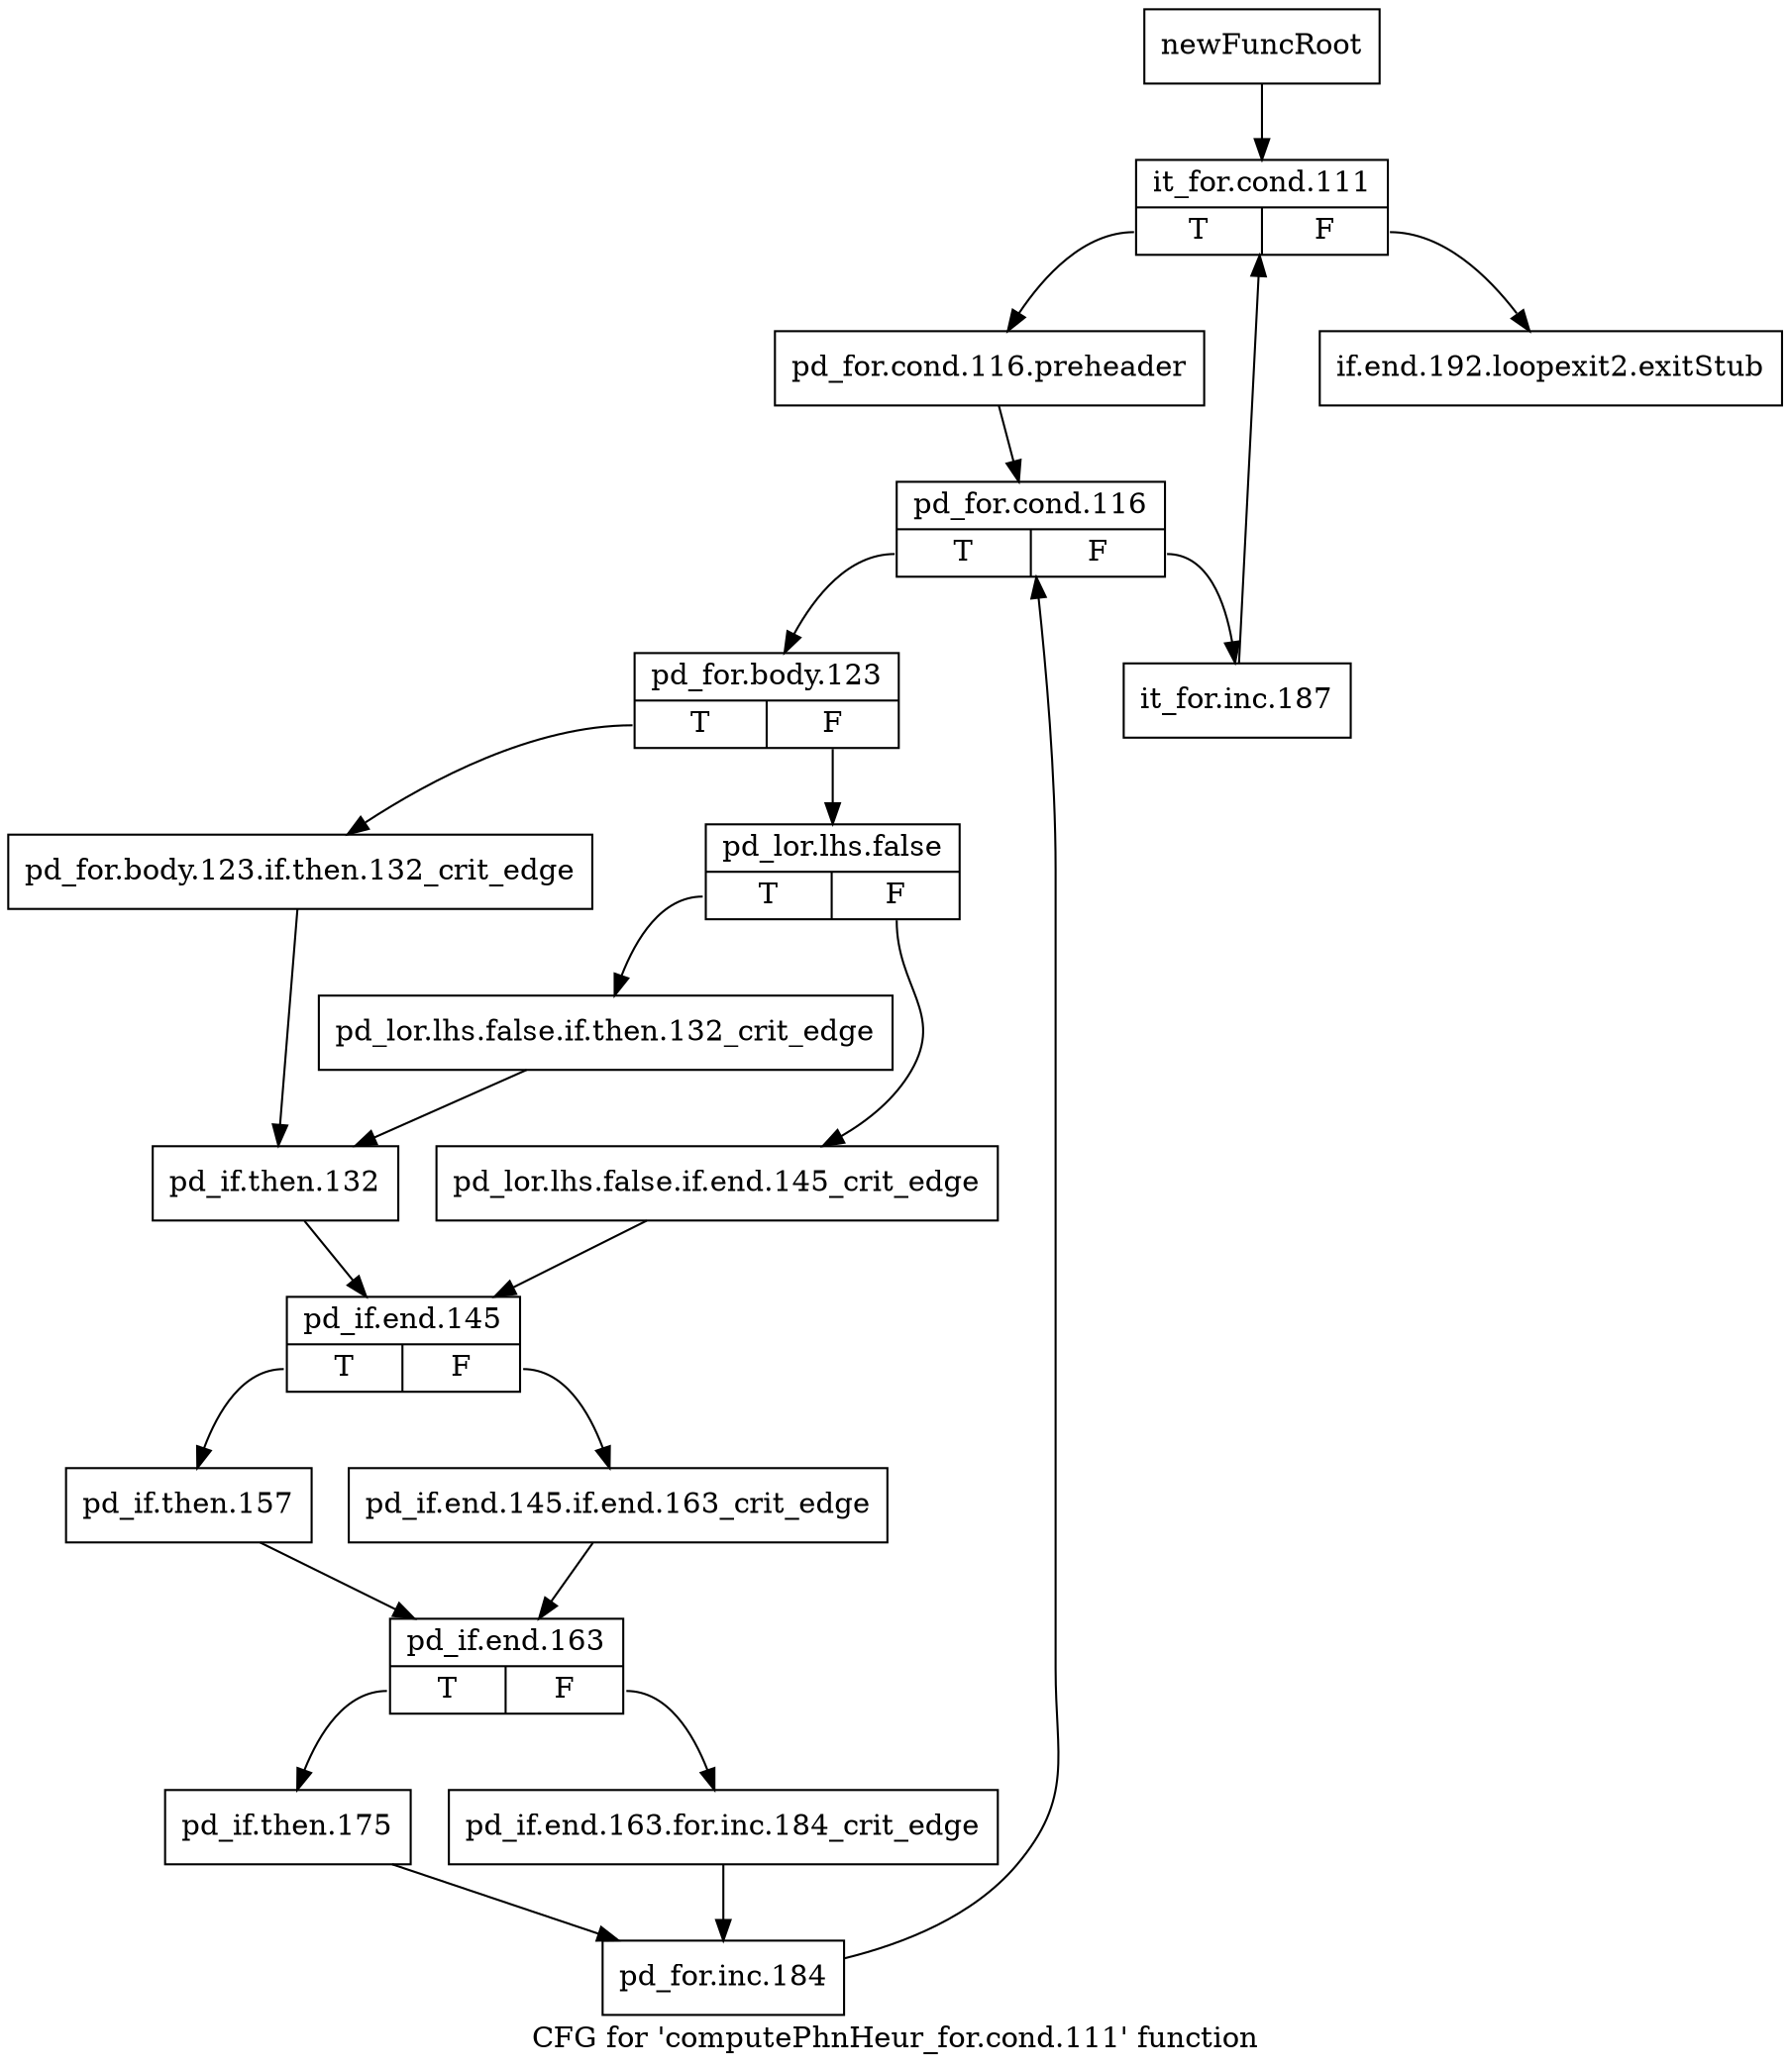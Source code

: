 digraph "CFG for 'computePhnHeur_for.cond.111' function" {
	label="CFG for 'computePhnHeur_for.cond.111' function";

	Node0x1369d30 [shape=record,label="{newFuncRoot}"];
	Node0x1369d30 -> Node0x1369dd0;
	Node0x1369d80 [shape=record,label="{if.end.192.loopexit2.exitStub}"];
	Node0x1369dd0 [shape=record,label="{it_for.cond.111|{<s0>T|<s1>F}}"];
	Node0x1369dd0:s0 -> Node0x1369e20;
	Node0x1369dd0:s1 -> Node0x1369d80;
	Node0x1369e20 [shape=record,label="{pd_for.cond.116.preheader}"];
	Node0x1369e20 -> Node0x1369e70;
	Node0x1369e70 [shape=record,label="{pd_for.cond.116|{<s0>T|<s1>F}}"];
	Node0x1369e70:s0 -> Node0x136a770;
	Node0x1369e70:s1 -> Node0x1369ec0;
	Node0x1369ec0 [shape=record,label="{it_for.inc.187}"];
	Node0x1369ec0 -> Node0x1369dd0;
	Node0x136a770 [shape=record,label="{pd_for.body.123|{<s0>T|<s1>F}}"];
	Node0x136a770:s0 -> Node0x136a8b0;
	Node0x136a770:s1 -> Node0x136a7c0;
	Node0x136a7c0 [shape=record,label="{pd_lor.lhs.false|{<s0>T|<s1>F}}"];
	Node0x136a7c0:s0 -> Node0x136a860;
	Node0x136a7c0:s1 -> Node0x136a810;
	Node0x136a810 [shape=record,label="{pd_lor.lhs.false.if.end.145_crit_edge}"];
	Node0x136a810 -> Node0x136a950;
	Node0x136a860 [shape=record,label="{pd_lor.lhs.false.if.then.132_crit_edge}"];
	Node0x136a860 -> Node0x136a900;
	Node0x136a8b0 [shape=record,label="{pd_for.body.123.if.then.132_crit_edge}"];
	Node0x136a8b0 -> Node0x136a900;
	Node0x136a900 [shape=record,label="{pd_if.then.132}"];
	Node0x136a900 -> Node0x136a950;
	Node0x136a950 [shape=record,label="{pd_if.end.145|{<s0>T|<s1>F}}"];
	Node0x136a950:s0 -> Node0x136a9f0;
	Node0x136a950:s1 -> Node0x136a9a0;
	Node0x136a9a0 [shape=record,label="{pd_if.end.145.if.end.163_crit_edge}"];
	Node0x136a9a0 -> Node0x136aa40;
	Node0x136a9f0 [shape=record,label="{pd_if.then.157}"];
	Node0x136a9f0 -> Node0x136aa40;
	Node0x136aa40 [shape=record,label="{pd_if.end.163|{<s0>T|<s1>F}}"];
	Node0x136aa40:s0 -> Node0x136aae0;
	Node0x136aa40:s1 -> Node0x136aa90;
	Node0x136aa90 [shape=record,label="{pd_if.end.163.for.inc.184_crit_edge}"];
	Node0x136aa90 -> Node0x136ab30;
	Node0x136aae0 [shape=record,label="{pd_if.then.175}"];
	Node0x136aae0 -> Node0x136ab30;
	Node0x136ab30 [shape=record,label="{pd_for.inc.184}"];
	Node0x136ab30 -> Node0x1369e70;
}
